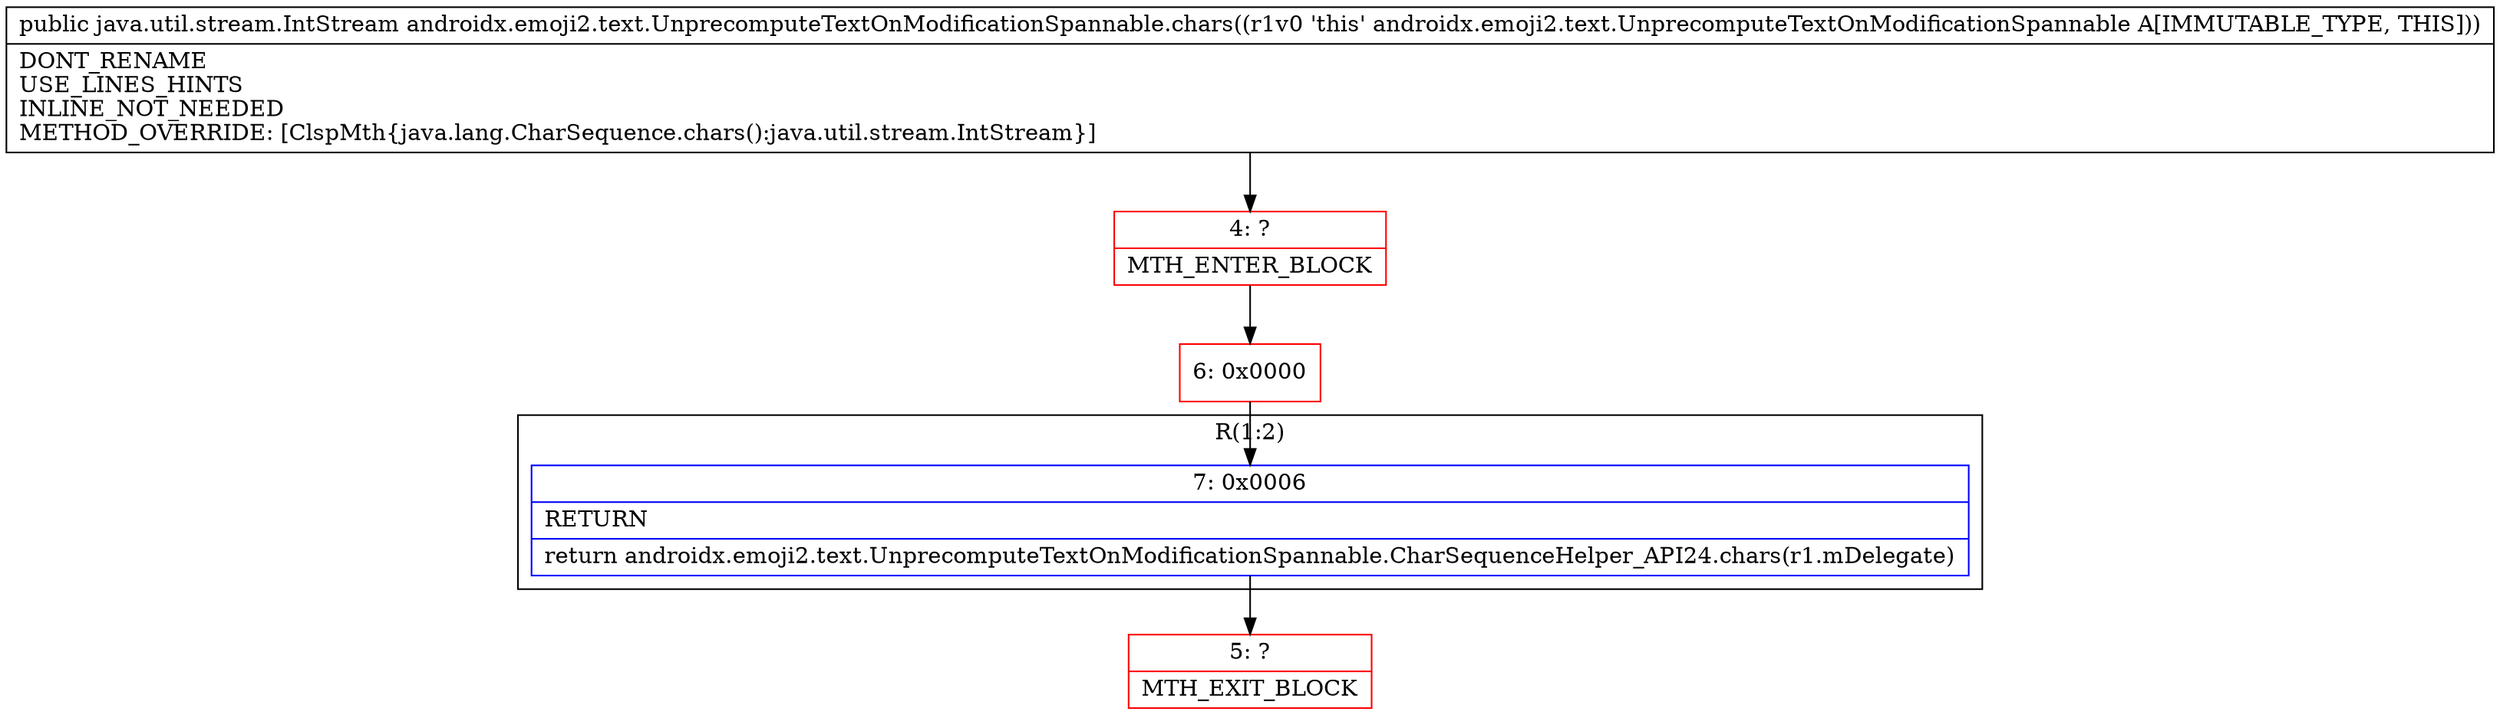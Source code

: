 digraph "CFG forandroidx.emoji2.text.UnprecomputeTextOnModificationSpannable.chars()Ljava\/util\/stream\/IntStream;" {
subgraph cluster_Region_923049354 {
label = "R(1:2)";
node [shape=record,color=blue];
Node_7 [shape=record,label="{7\:\ 0x0006|RETURN\l|return androidx.emoji2.text.UnprecomputeTextOnModificationSpannable.CharSequenceHelper_API24.chars(r1.mDelegate)\l}"];
}
Node_4 [shape=record,color=red,label="{4\:\ ?|MTH_ENTER_BLOCK\l}"];
Node_6 [shape=record,color=red,label="{6\:\ 0x0000}"];
Node_5 [shape=record,color=red,label="{5\:\ ?|MTH_EXIT_BLOCK\l}"];
MethodNode[shape=record,label="{public java.util.stream.IntStream androidx.emoji2.text.UnprecomputeTextOnModificationSpannable.chars((r1v0 'this' androidx.emoji2.text.UnprecomputeTextOnModificationSpannable A[IMMUTABLE_TYPE, THIS]))  | DONT_RENAME\lUSE_LINES_HINTS\lINLINE_NOT_NEEDED\lMETHOD_OVERRIDE: [ClspMth\{java.lang.CharSequence.chars():java.util.stream.IntStream\}]\l}"];
MethodNode -> Node_4;Node_7 -> Node_5;
Node_4 -> Node_6;
Node_6 -> Node_7;
}

